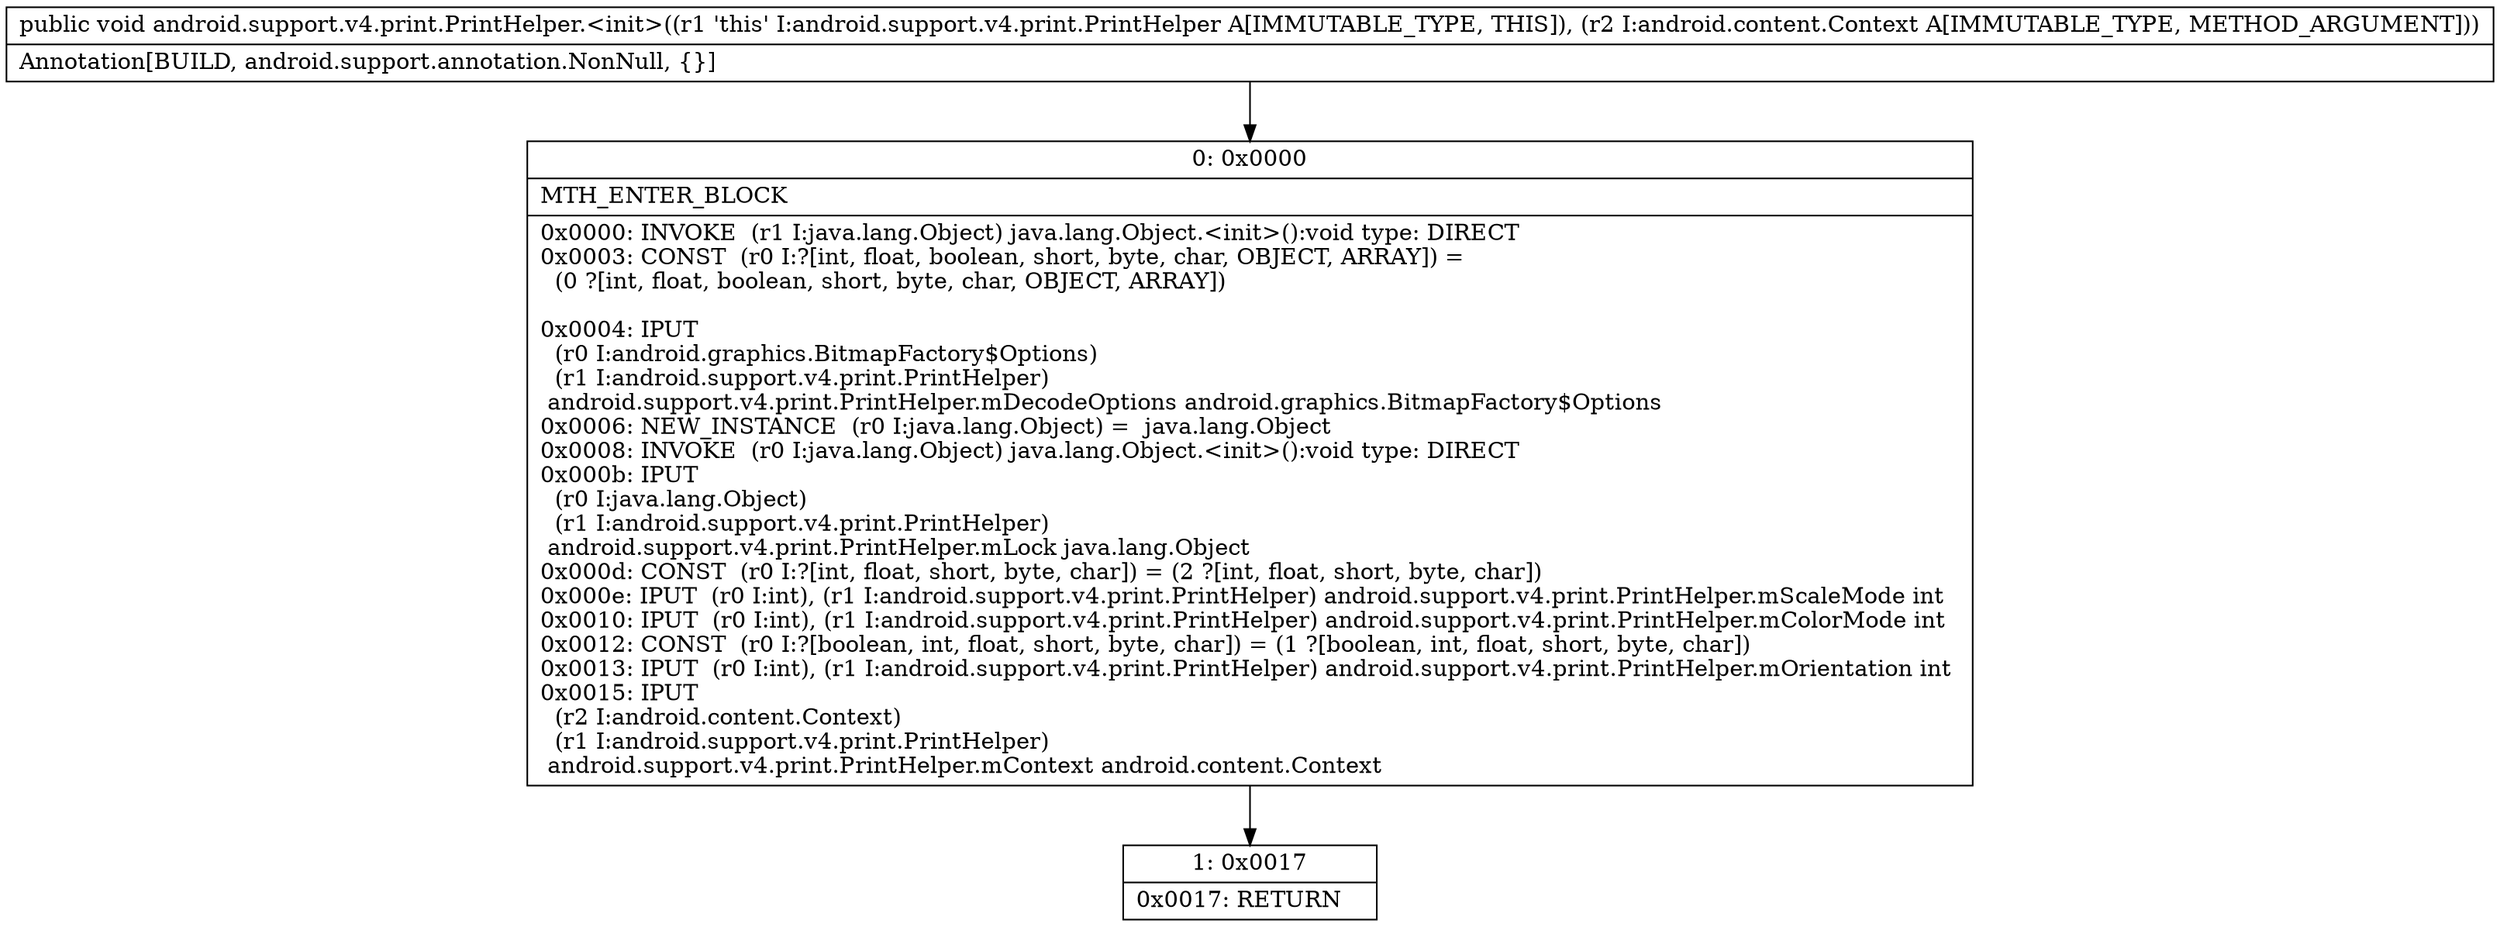 digraph "CFG forandroid.support.v4.print.PrintHelper.\<init\>(Landroid\/content\/Context;)V" {
Node_0 [shape=record,label="{0\:\ 0x0000|MTH_ENTER_BLOCK\l|0x0000: INVOKE  (r1 I:java.lang.Object) java.lang.Object.\<init\>():void type: DIRECT \l0x0003: CONST  (r0 I:?[int, float, boolean, short, byte, char, OBJECT, ARRAY]) = \l  (0 ?[int, float, boolean, short, byte, char, OBJECT, ARRAY])\l \l0x0004: IPUT  \l  (r0 I:android.graphics.BitmapFactory$Options)\l  (r1 I:android.support.v4.print.PrintHelper)\l android.support.v4.print.PrintHelper.mDecodeOptions android.graphics.BitmapFactory$Options \l0x0006: NEW_INSTANCE  (r0 I:java.lang.Object) =  java.lang.Object \l0x0008: INVOKE  (r0 I:java.lang.Object) java.lang.Object.\<init\>():void type: DIRECT \l0x000b: IPUT  \l  (r0 I:java.lang.Object)\l  (r1 I:android.support.v4.print.PrintHelper)\l android.support.v4.print.PrintHelper.mLock java.lang.Object \l0x000d: CONST  (r0 I:?[int, float, short, byte, char]) = (2 ?[int, float, short, byte, char]) \l0x000e: IPUT  (r0 I:int), (r1 I:android.support.v4.print.PrintHelper) android.support.v4.print.PrintHelper.mScaleMode int \l0x0010: IPUT  (r0 I:int), (r1 I:android.support.v4.print.PrintHelper) android.support.v4.print.PrintHelper.mColorMode int \l0x0012: CONST  (r0 I:?[boolean, int, float, short, byte, char]) = (1 ?[boolean, int, float, short, byte, char]) \l0x0013: IPUT  (r0 I:int), (r1 I:android.support.v4.print.PrintHelper) android.support.v4.print.PrintHelper.mOrientation int \l0x0015: IPUT  \l  (r2 I:android.content.Context)\l  (r1 I:android.support.v4.print.PrintHelper)\l android.support.v4.print.PrintHelper.mContext android.content.Context \l}"];
Node_1 [shape=record,label="{1\:\ 0x0017|0x0017: RETURN   \l}"];
MethodNode[shape=record,label="{public void android.support.v4.print.PrintHelper.\<init\>((r1 'this' I:android.support.v4.print.PrintHelper A[IMMUTABLE_TYPE, THIS]), (r2 I:android.content.Context A[IMMUTABLE_TYPE, METHOD_ARGUMENT]))  | Annotation[BUILD, android.support.annotation.NonNull, \{\}]\l}"];
MethodNode -> Node_0;
Node_0 -> Node_1;
}

